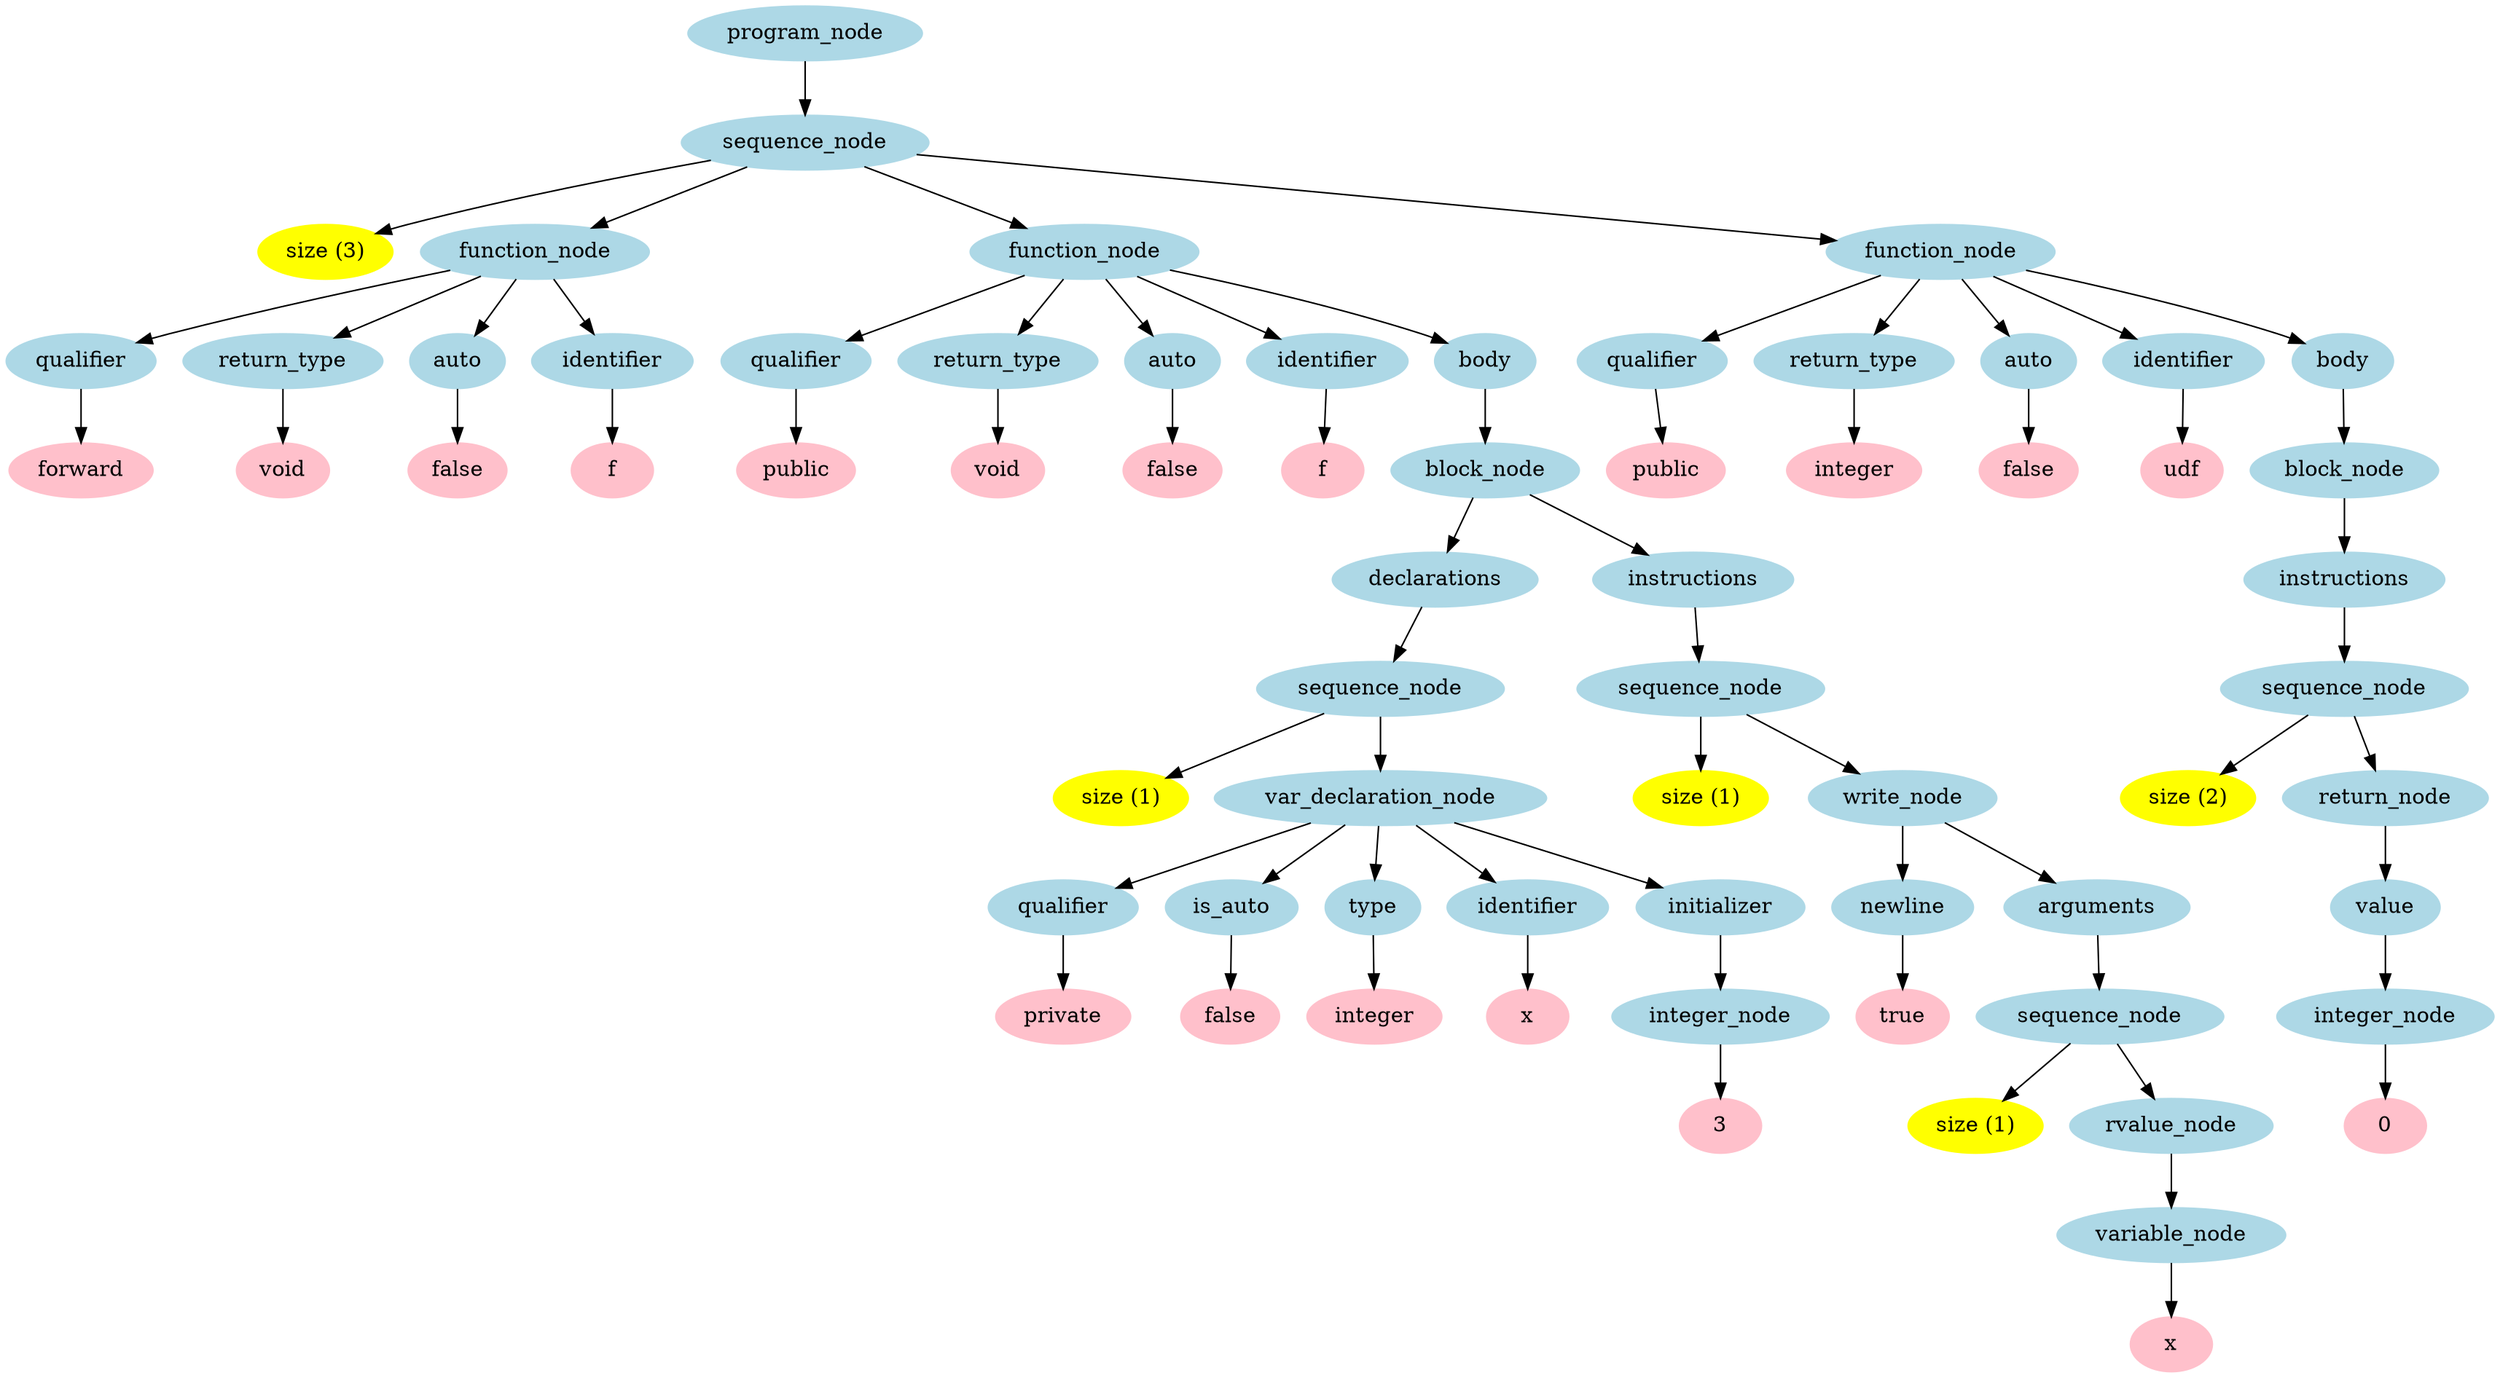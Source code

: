 digraph G {
"program_node1" [label="program_node",color=lightblue,style=filled,font=6];
"sequence_node2" [label="sequence_node",color=lightblue,style=filled,font=6];
"size3" [label="size (3)",color=yellow,style=filled,font=6];
"function_node5" [label="function_node",color=lightblue,style=filled,font=6];
"qualifier6" [label="qualifier",color=lightblue,style=filled,font=6];
"forward7" [label="forward",color=pink,style=filled,font=6];
"return_type8" [label="return_type",color=lightblue,style=filled,font=6];
"void9" [label="void",color=pink,style=filled,font=6];
"auto10" [label="auto",color=lightblue,style=filled,font=6];
"false11" [label="false",color=pink,style=filled,font=6];
"identifier12" [label="identifier",color=lightblue,style=filled,font=6];
"f13" [label="f",color=pink,style=filled,font=6];
"function_node14" [label="function_node",color=lightblue,style=filled,font=6];
"qualifier15" [label="qualifier",color=lightblue,style=filled,font=6];
"public16" [label="public",color=pink,style=filled,font=6];
"return_type17" [label="return_type",color=lightblue,style=filled,font=6];
"void18" [label="void",color=pink,style=filled,font=6];
"auto19" [label="auto",color=lightblue,style=filled,font=6];
"false20" [label="false",color=pink,style=filled,font=6];
"identifier21" [label="identifier",color=lightblue,style=filled,font=6];
"f22" [label="f",color=pink,style=filled,font=6];
"body23" [label="body",color=lightblue,style=filled,font=6];
"block_node24" [label="block_node",color=lightblue,style=filled,font=6];
"declarations25" [label="declarations",color=lightblue,style=filled,font=6];
"sequence_node26" [label="sequence_node",color=lightblue,style=filled,font=6];
"size27" [label="size (1)",color=yellow,style=filled,font=6];
"var_declaration_node29" [label="var_declaration_node",color=lightblue,style=filled,font=6];
"qualifier30" [label="qualifier",color=lightblue,style=filled,font=6];
"private31" [label="private",color=pink,style=filled,font=6];
"is_auto32" [label="is_auto",color=lightblue,style=filled,font=6];
"false33" [label="false",color=pink,style=filled,font=6];
"type34" [label="type",color=lightblue,style=filled,font=6];
"integer35" [label="integer",color=pink,style=filled,font=6];
"identifier36" [label="identifier",color=lightblue,style=filled,font=6];
"x37" [label="x",color=pink,style=filled,font=6];
"initializer38" [label="initializer",color=lightblue,style=filled,font=6];
"integer_node39" [label="integer_node",color=lightblue,style=filled,font=6];
"340" [label="3",color=pink,style=filled,font=6];
"instructions41" [label="instructions",color=lightblue,style=filled,font=6];
"sequence_node42" [label="sequence_node",color=lightblue,style=filled,font=6];
"size43" [label="size (1)",color=yellow,style=filled,font=6];
"write_node45" [label="write_node",color=lightblue,style=filled,font=6];
"newline46" [label="newline",color=lightblue,style=filled,font=6];
"true47" [label="true",color=pink,style=filled,font=6];
"arguments48" [label="arguments",color=lightblue,style=filled,font=6];
"sequence_node49" [label="sequence_node",color=lightblue,style=filled,font=6];
"size50" [label="size (1)",color=yellow,style=filled,font=6];
"rvalue_node52" [label="rvalue_node",color=lightblue,style=filled,font=6];
"variable_node53" [label="variable_node",color=lightblue,style=filled,font=6];
"x54" [label="x",color=pink,style=filled,font=6];
"function_node55" [label="function_node",color=lightblue,style=filled,font=6];
"qualifier56" [label="qualifier",color=lightblue,style=filled,font=6];
"public57" [label="public",color=pink,style=filled,font=6];
"return_type58" [label="return_type",color=lightblue,style=filled,font=6];
"integer59" [label="integer",color=pink,style=filled,font=6];
"auto60" [label="auto",color=lightblue,style=filled,font=6];
"false61" [label="false",color=pink,style=filled,font=6];
"identifier62" [label="identifier",color=lightblue,style=filled,font=6];
"udf63" [label="udf",color=pink,style=filled,font=6];
"body64" [label="body",color=lightblue,style=filled,font=6];
"block_node65" [label="block_node",color=lightblue,style=filled,font=6];
"instructions66" [label="instructions",color=lightblue,style=filled,font=6];
"sequence_node67" [label="sequence_node",color=lightblue,style=filled,font=6];
"size68" [label="size (2)",color=yellow,style=filled,font=6];
"return_node70" [label="return_node",color=lightblue,style=filled,font=6];
"value71" [label="value",color=lightblue,style=filled,font=6];
"integer_node72" [label="integer_node",color=lightblue,style=filled,font=6];
"073" [label="0",color=pink,style=filled,font=6];

"sequence_node2" -> "size3";
"qualifier6" -> "forward7";
"function_node5" -> "qualifier6";
"return_type8" -> "void9";
"function_node5" -> "return_type8";
"auto10" -> "false11";
"function_node5" -> "auto10";
"identifier12" -> "f13";
"function_node5" -> "identifier12";
"sequence_node2" -> "function_node5";
"qualifier15" -> "public16";
"function_node14" -> "qualifier15";
"return_type17" -> "void18";
"function_node14" -> "return_type17";
"auto19" -> "false20";
"function_node14" -> "auto19";
"identifier21" -> "f22";
"function_node14" -> "identifier21";
"sequence_node26" -> "size27";
"qualifier30" -> "private31";
"var_declaration_node29" -> "qualifier30";
"is_auto32" -> "false33";
"var_declaration_node29" -> "is_auto32";
"type34" -> "integer35";
"var_declaration_node29" -> "type34";
"identifier36" -> "x37";
"var_declaration_node29" -> "identifier36";
"integer_node39" -> "340";
"initializer38" -> "integer_node39";
"var_declaration_node29" -> "initializer38";
"sequence_node26" -> "var_declaration_node29";
"declarations25" -> "sequence_node26";
"block_node24" -> "declarations25";
"sequence_node42" -> "size43";
"newline46" -> "true47";
"write_node45" -> "newline46";
"sequence_node49" -> "size50";
"variable_node53" -> "x54";
"rvalue_node52" -> "variable_node53";
"sequence_node49" -> "rvalue_node52";
"arguments48" -> "sequence_node49";
"write_node45" -> "arguments48";
"sequence_node42" -> "write_node45";
"instructions41" -> "sequence_node42";
"block_node24" -> "instructions41";
"body23" -> "block_node24";
"function_node14" -> "body23";
"sequence_node2" -> "function_node14";
"qualifier56" -> "public57";
"function_node55" -> "qualifier56";
"return_type58" -> "integer59";
"function_node55" -> "return_type58";
"auto60" -> "false61";
"function_node55" -> "auto60";
"identifier62" -> "udf63";
"function_node55" -> "identifier62";
"sequence_node67" -> "size68";
"integer_node72" -> "073";
"value71" -> "integer_node72";
"return_node70" -> "value71";
"sequence_node67" -> "return_node70";
"instructions66" -> "sequence_node67";
"block_node65" -> "instructions66";
"body64" -> "block_node65";
"function_node55" -> "body64";
"sequence_node2" -> "function_node55";
"program_node1" -> "sequence_node2";
}
